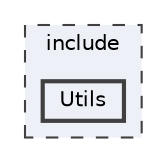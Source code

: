 digraph "include/Utils"
{
 // LATEX_PDF_SIZE
  bgcolor="transparent";
  edge [fontname=Helvetica,fontsize=10,labelfontname=Helvetica,labelfontsize=10];
  node [fontname=Helvetica,fontsize=10,shape=box,height=0.2,width=0.4];
  compound=true
  subgraph clusterdir_d44c64559bbebec7f509842c48db8b23 {
    graph [ bgcolor="#edf0f7", pencolor="grey25", label="include", fontname=Helvetica,fontsize=10 style="filled,dashed", URL="dir_d44c64559bbebec7f509842c48db8b23.html",tooltip=""]
  dir_2d1d991c66e7a032b2ab80c11328e79c [label="Utils", fillcolor="#edf0f7", color="grey25", style="filled,bold", URL="dir_2d1d991c66e7a032b2ab80c11328e79c.html",tooltip=""];
  }
}
